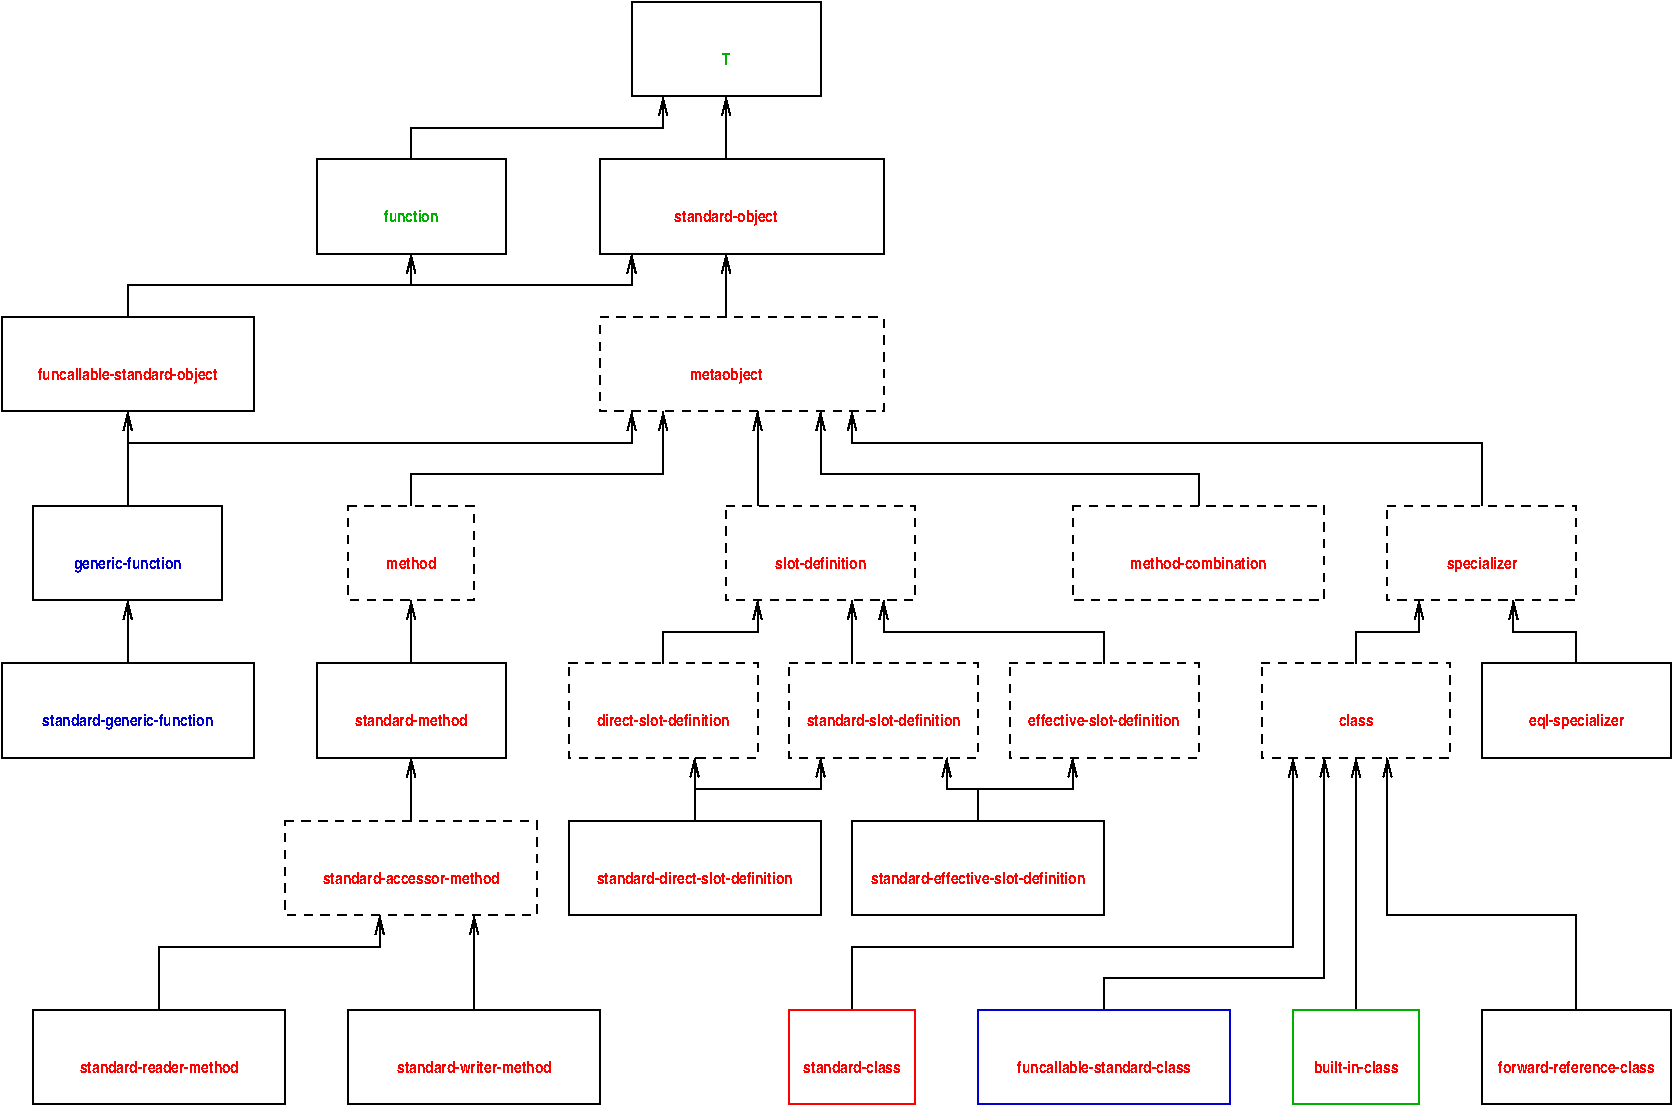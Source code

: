 #FIG 3.2  Produced by xfig version 3.2.5b
Landscape
Center
Metric
A4      
100.00
Single
-2
1200 2
2 1 0 1 0 7 50 -1 -1 0.000 0 0 -1 1 0 4
	0 0 1.00 60.00 120.00
	 1575 2700 1575 2475 5175 2475 5175 2250
2 1 0 1 0 7 50 -1 -1 0.000 0 0 -1 1 0 2
	0 0 1.00 60.00 120.00
	 3600 2475 3600 2250
2 1 0 1 0 7 50 -1 -1 0.000 0 0 -1 1 0 2
	0 0 1.00 60.00 120.00
	 5850 1575 5850 1125
2 1 0 1 0 7 50 -1 -1 0.000 0 0 -1 1 0 2
	0 0 1.00 60.00 120.00
	 5850 2700 5850 2250
2 1 0 1 0 7 50 -1 -1 0.000 0 0 -1 1 0 2
	0 0 1.00 60.00 120.00
	 1575 4050 1575 3375
2 1 0 1 0 7 50 -1 -1 0.000 0 0 -1 1 0 3
	0 0 1.00 60.00 120.00
	 1575 3600 5175 3600 5175 3375
2 1 0 1 0 7 50 -1 -1 0.000 0 0 -1 1 0 2
	0 0 1.00 60.00 120.00
	 3600 6300 3600 5850
2 1 0 1 0 7 50 -1 -1 0.000 0 0 -1 1 0 2
	0 0 1.00 60.00 120.00
	 3600 5175 3600 4725
2 1 0 1 0 7 50 -1 -1 0.000 0 0 -1 1 0 2
	0 0 1.00 60.00 120.00
	 1575 5175 1575 4725
2 1 0 1 0 7 50 -1 -1 0.000 0 0 -1 1 0 4
	0 0 1.00 60.00 120.00
	 3600 4050 3600 3825 5400 3825 5400 3375
2 1 0 1 0 7 50 -1 -1 0.000 0 0 -1 1 0 4
	0 0 1.00 60.00 120.00
	 11250 4050 11250 3600 6750 3600 6750 3375
2 1 0 1 0 7 50 -1 -1 0.000 0 0 -1 1 0 4
	0 0 1.00 60.00 120.00
	 9225 4050 9225 3825 6525 3825 6525 3375
2 1 0 1 0 7 50 -1 -1 0.000 0 0 -1 1 0 2
	0 0 1.00 60.00 120.00
	 6075 4050 6075 3375
2 1 0 1 0 7 50 -1 -1 0.000 0 0 -1 1 0 2
	0 0 1.00 60.00 120.00
	 6750 5175 6750 4725
2 1 0 1 0 7 50 -1 -1 0.000 0 0 -1 1 0 4
	0 0 1.00 60.00 120.00
	 8550 5175 8550 4950 6975 4950 6975 4725
2 1 0 1 0 7 50 -1 -1 0.000 0 0 -1 1 0 4
	0 0 1.00 60.00 120.00
	 5400 5175 5400 4950 6075 4950 6075 4725
2 1 0 1 0 7 50 -1 -1 0.000 0 0 -1 1 0 2
	0 0 1.00 60.00 120.00
	 5625 6300 5625 5850
2 1 0 1 0 7 50 -1 -1 0.000 0 0 -1 1 0 3
	0 0 1.00 60.00 120.00
	 5625 6075 6525 6075 6525 5850
2 1 0 1 0 7 50 -1 -1 0.000 0 0 -1 1 0 4
	0 0 1.00 60.00 120.00
	 7650 6300 7650 6075 7425 6075 7425 5850
2 1 0 1 0 7 50 -1 -1 0.000 0 0 -1 1 0 3
	0 0 1.00 60.00 120.00
	 7650 6075 8325 6075 8325 5850
2 1 0 1 0 7 50 -1 -1 0.000 0 0 -1 1 0 4
	0 0 1.00 60.00 120.00
	 6750 7650 6750 7200 9900 7200 9900 5850
2 1 0 1 0 7 50 -1 -1 0.000 0 0 -1 1 0 4
	0 0 1.00 60.00 120.00
	 8550 7650 8550 7425 10125 7425 10125 5850
2 1 0 1 0 7 50 -1 -1 0.000 0 0 -1 1 0 2
	0 0 1.00 60.00 120.00
	 10350 7650 10350 5850
2 1 0 1 0 7 50 -1 -1 0.000 0 0 -1 1 0 4
	0 0 1.00 60.00 120.00
	 11925 7650 11925 6975 10575 6975 10575 5850
2 1 0 1 0 7 50 -1 -1 0.000 0 0 -1 1 0 4
	0 0 1.00 60.00 120.00
	 10350 5175 10350 4950 10800 4950 10800 4725
2 1 0 1 0 7 50 -1 -1 0.000 0 0 -1 1 0 2
	0 0 1.00 60.00 120.00
	 4050 7650 4050 6975
2 1 0 1 0 7 50 -1 -1 0.000 0 0 -1 1 0 4
	0 0 1.00 60.00 120.00
	 1800 7650 1800 7200 3375 7200 3375 6975
2 1 0 1 0 7 50 -1 -1 0.000 0 0 -1 1 0 4
	0 0 1.00 60.00 120.00
	 11925 5175 11925 4950 11475 4950 11475 4725
2 2 0 1 4 7 50 -1 -1 0.000 0 0 -1 0 0 5
	 6300 7650 7200 7650 7200 8325 6300 8325 6300 7650
2 2 0 1 0 7 50 -1 -1 0.000 0 0 -1 0 0 5
	 5175 450 6525 450 6525 1125 5175 1125 5175 450
2 2 0 1 0 7 50 -1 -1 0.000 0 0 -1 0 0 5
	 4950 1575 6975 1575 6975 2250 4950 2250 4950 1575
2 2 0 1 0 7 50 -1 -1 0.000 0 0 -1 0 0 5
	 675 2700 2475 2700 2475 3375 675 3375 675 2700
2 2 1 1 0 7 50 -1 -1 4.000 0 0 -1 0 0 5
	 4950 2700 6975 2700 6975 3375 4950 3375 4950 2700
2 2 0 1 0 7 50 -1 -1 0.000 0 0 -1 0 0 5
	 900 4050 2250 4050 2250 4725 900 4725 900 4050
2 2 0 1 0 7 50 -1 -1 0.000 0 0 -1 0 0 5
	 675 5175 2475 5175 2475 5850 675 5850 675 5175
2 2 1 1 0 7 50 -1 -1 4.000 0 0 -1 0 0 5
	 3150 4050 4050 4050 4050 4725 3150 4725 3150 4050
2 2 0 1 0 7 50 -1 -1 0.000 0 0 -1 0 0 5
	 2925 5175 4275 5175 4275 5850 2925 5850 2925 5175
2 2 1 1 0 7 50 -1 -1 4.000 0 0 -1 0 0 5
	 2700 6300 4500 6300 4500 6975 2700 6975 2700 6300
2 2 0 1 0 7 50 -1 -1 0.000 0 0 -1 0 0 5
	 900 7650 2700 7650 2700 8325 900 8325 900 7650
2 2 0 1 0 7 50 -1 -1 0.000 0 0 -1 0 0 5
	 3150 7650 4950 7650 4950 8325 3150 8325 3150 7650
2 2 1 1 0 7 50 -1 -1 4.000 0 0 -1 0 0 5
	 5850 4050 7200 4050 7200 4725 5850 4725 5850 4050
2 2 1 1 0 7 50 -1 -1 4.000 0 0 -1 0 0 5
	 4725 5175 6075 5175 6075 5850 4725 5850 4725 5175
2 2 1 1 0 7 50 -1 -1 4.000 0 0 -1 0 0 5
	 6300 5175 7650 5175 7650 5850 6300 5850 6300 5175
2 2 1 1 0 7 50 -1 -1 4.000 0 0 -1 0 0 5
	 7875 5175 9225 5175 9225 5850 7875 5850 7875 5175
2 2 0 1 0 7 50 -1 -1 0.000 0 0 -1 0 0 5
	 4725 6300 6525 6300 6525 6975 4725 6975 4725 6300
2 2 0 1 0 7 50 -1 -1 0.000 0 0 -1 0 0 5
	 6750 6300 8550 6300 8550 6975 6750 6975 6750 6300
2 2 1 1 0 7 50 -1 -1 4.000 0 0 -1 0 0 5
	 8325 4050 10125 4050 10125 4725 8325 4725 8325 4050
2 2 1 1 0 7 50 -1 -1 4.000 0 0 -1 0 0 5
	 10575 4050 11925 4050 11925 4725 10575 4725 10575 4050
2 2 1 1 0 7 50 -1 -1 4.000 0 0 -1 0 0 5
	 9675 5175 11025 5175 11025 5850 9675 5850 9675 5175
2 2 0 1 0 7 50 -1 -1 0.000 0 0 -1 0 0 5
	 11250 5175 12600 5175 12600 5850 11250 5850 11250 5175
2 2 0 1 10 7 50 -1 -1 0.000 0 0 -1 0 0 5
	 7650 7650 9450 7650 9450 8325 7650 8325 7650 7650
2 2 0 1 13 7 50 -1 -1 0.000 0 0 -1 0 0 5
	 9900 7650 10800 7650 10800 8325 9900 8325 9900 7650
2 2 0 1 0 7 50 -1 -1 0.000 0 0 -1 0 0 5
	 11250 7650 12600 7650 12600 8325 11250 8325 11250 7650
2 2 0 1 0 7 50 -1 -1 0.000 0 0 -1 0 0 5
	 2925 1575 4275 1575 4275 2250 2925 2250 2925 1575
2 1 0 1 0 7 50 -1 -1 0.000 0 0 -1 1 0 4
	0 0 1.00 60.00 120.00
	 3600 1575 3600 1350 5400 1350 5400 1125
4 1 4 50 -1 22 8 0.0000 4 105 1245 11925 8100 forward-reference-class\001
4 1 4 50 -1 22 8 0.0000 4 105 780 6750 8100 standard-class\001
4 1 4 50 -1 22 8 0.0000 4 135 840 5850 2025 standard-object\001
4 1 4 50 -1 22 8 0.0000 4 135 1455 1575 3150 funcallable-standard-object\001
4 1 4 50 -1 22 8 0.0000 4 135 585 5850 3150 metaobject\001
4 1 10 50 -1 22 8 0.0000 4 135 1395 1575 5625 standard-generic-function\001
4 1 4 50 -1 22 8 0.0000 4 105 420 3600 4500 method\001
4 1 4 50 -1 22 8 0.0000 4 105 930 3600 5625 standard-method\001
4 1 4 50 -1 22 8 0.0000 4 105 1440 3600 6750 standard-accessor-method\001
4 1 4 50 -1 22 8 0.0000 4 105 1305 1800 8100 standard-reader-method\001
4 1 4 50 -1 22 8 0.0000 4 105 1260 4050 8100 standard-writer-method\001
4 1 4 50 -1 22 8 0.0000 4 105 735 6525 4500 slot-definition\001
4 1 4 50 -1 22 8 0.0000 4 105 1065 5400 5625 direct-slot-definition\001
4 1 4 50 -1 22 8 0.0000 4 105 1245 6975 5625 standard-slot-definition\001
4 1 4 50 -1 22 8 0.0000 4 105 1185 8550 5625 effective-slot-definition\001
4 1 4 50 -1 22 8 0.0000 4 105 1695 7650 6750 standard-effective-slot-definition\001
4 1 4 50 -1 22 8 0.0000 4 105 1140 9225 4500 method-combination\001
4 1 4 50 -1 22 8 0.0000 4 135 570 11250 4500 specializer\001
4 1 4 50 -1 22 8 0.0000 4 105 270 10350 5625 class\001
4 1 4 50 -1 22 8 0.0000 4 135 765 11925 5625 eql-specializer\001
4 1 13 50 -1 22 8 0.0000 4 105 75 5850 900 T\001
4 1 4 50 -1 22 8 0.0000 4 105 675 10350 8100 built-in-class\001
4 1 13 50 -1 22 8 0.0000 4 105 450 3600 2025 function\001
4 1 10 50 -1 22 8 0.0000 4 135 885 1575 4500 generic-function\001
4 1 4 50 -1 22 8 0.0000 4 105 1575 5625 6750 standard-direct-slot-definition\001
4 1 4 50 -1 22 8 0.0000 4 105 1395 8550 8100 funcallable-standard-class\001
